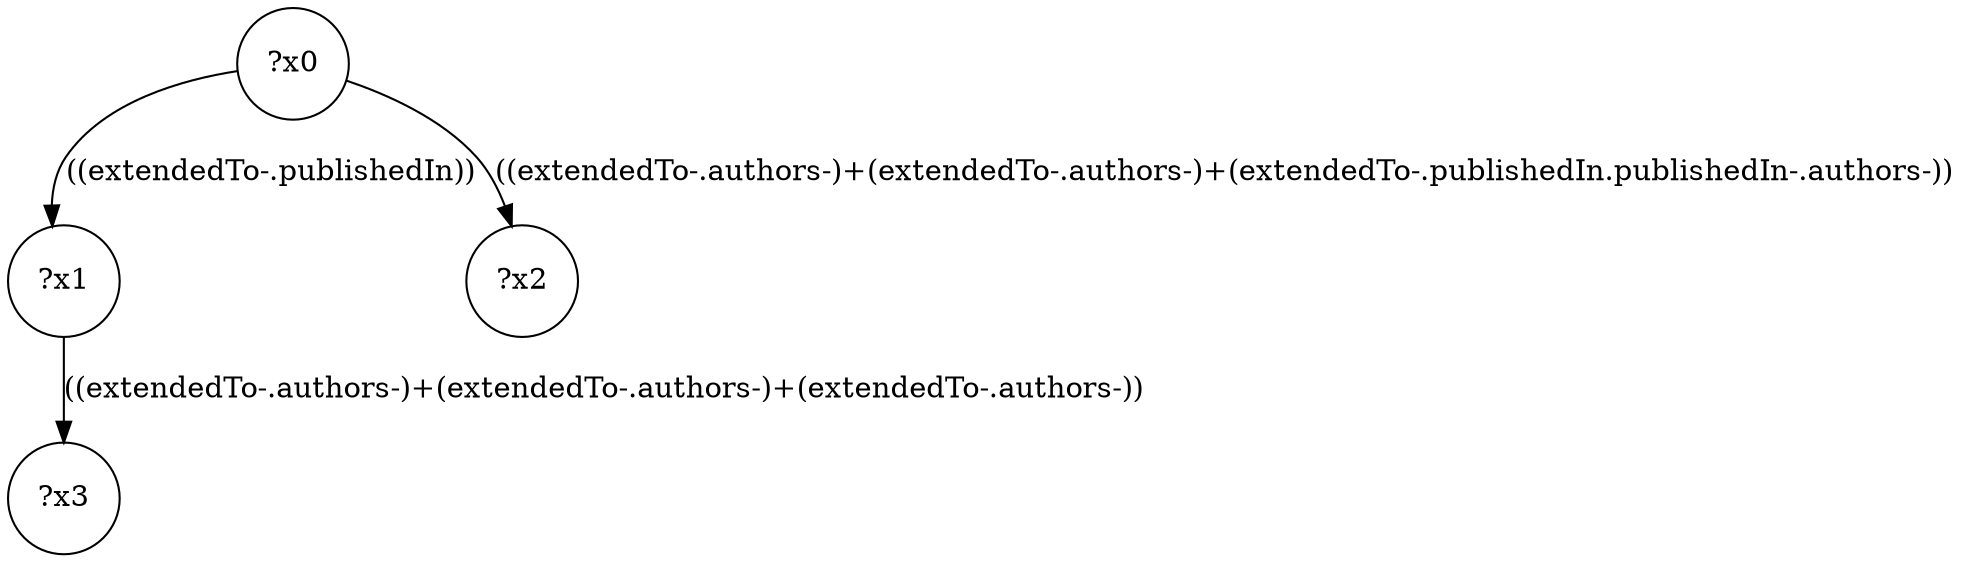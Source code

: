 digraph g {
	x0 [shape=circle, label="?x0"];
	x1 [shape=circle, label="?x1"];
	x0 -> x1 [label="((extendedTo-.publishedIn))"];
	x2 [shape=circle, label="?x2"];
	x0 -> x2 [label="((extendedTo-.authors-)+(extendedTo-.authors-)+(extendedTo-.publishedIn.publishedIn-.authors-))"];
	x3 [shape=circle, label="?x3"];
	x1 -> x3 [label="((extendedTo-.authors-)+(extendedTo-.authors-)+(extendedTo-.authors-))"];
}
